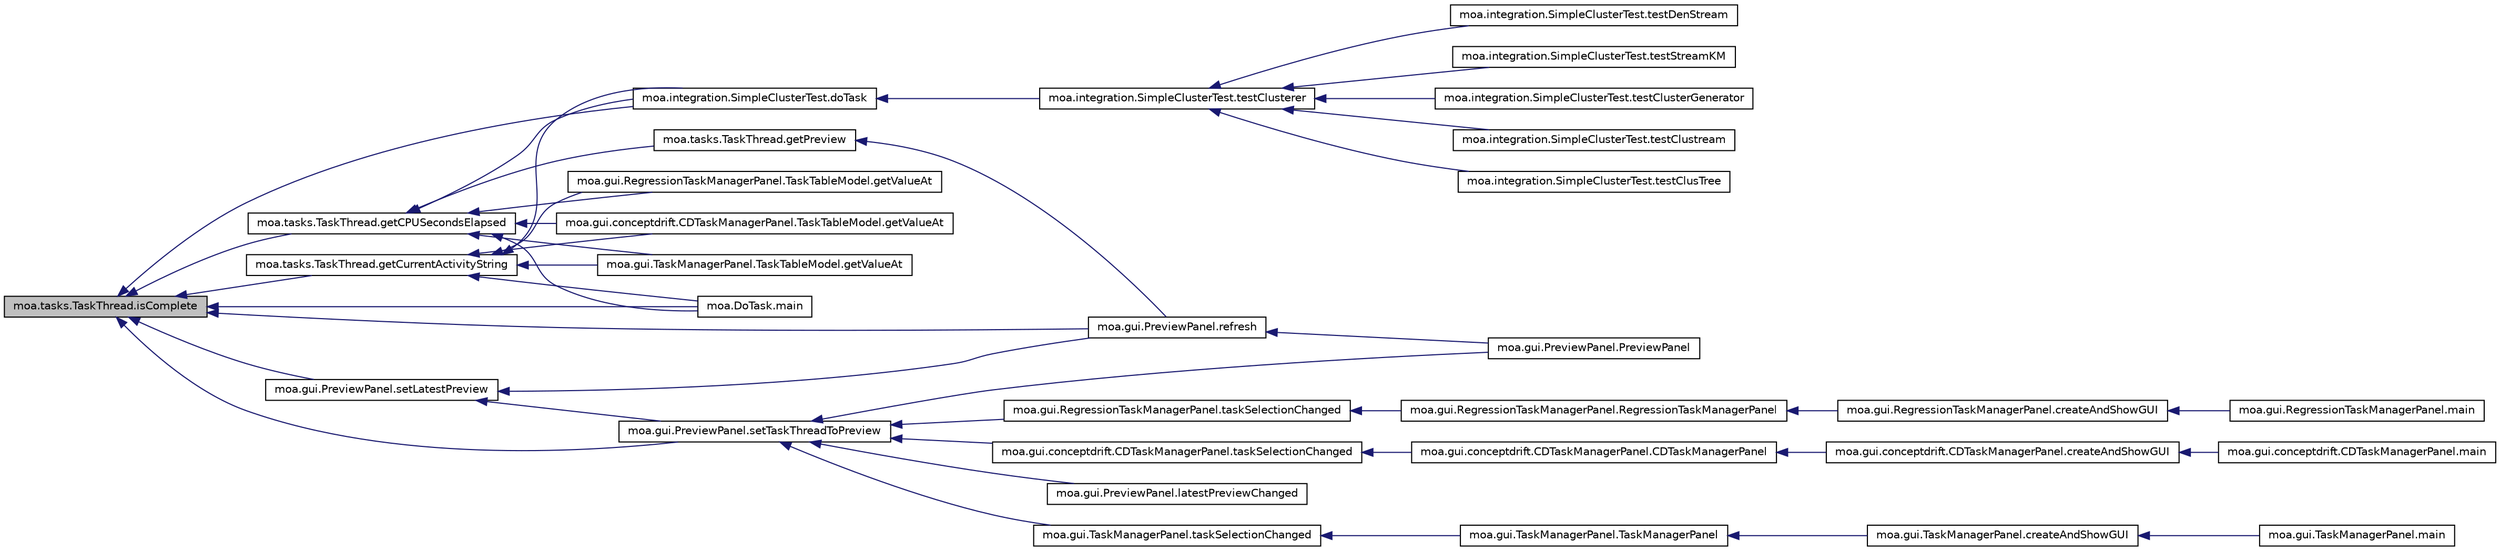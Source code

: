 digraph G
{
  edge [fontname="Helvetica",fontsize="10",labelfontname="Helvetica",labelfontsize="10"];
  node [fontname="Helvetica",fontsize="10",shape=record];
  rankdir=LR;
  Node1 [label="moa.tasks.TaskThread.isComplete",height=0.2,width=0.4,color="black", fillcolor="grey75", style="filled" fontcolor="black"];
  Node1 -> Node2 [dir=back,color="midnightblue",fontsize="10",style="solid",fontname="Helvetica"];
  Node2 [label="moa.integration.SimpleClusterTest.doTask",height=0.2,width=0.4,color="black", fillcolor="white", style="filled",URL="$classmoa_1_1integration_1_1SimpleClusterTest.html#addbcc3745770d73ed3067e0ab6d6f2bb"];
  Node2 -> Node3 [dir=back,color="midnightblue",fontsize="10",style="solid",fontname="Helvetica"];
  Node3 [label="moa.integration.SimpleClusterTest.testClusterer",height=0.2,width=0.4,color="black", fillcolor="white", style="filled",URL="$classmoa_1_1integration_1_1SimpleClusterTest.html#a4cfd1949cf3092f2daaa04fbe59209fd"];
  Node3 -> Node4 [dir=back,color="midnightblue",fontsize="10",style="solid",fontname="Helvetica"];
  Node4 [label="moa.integration.SimpleClusterTest.testClusterGenerator",height=0.2,width=0.4,color="black", fillcolor="white", style="filled",URL="$classmoa_1_1integration_1_1SimpleClusterTest.html#a74b76bc069fdc00db361c8e9ed66cbc6"];
  Node3 -> Node5 [dir=back,color="midnightblue",fontsize="10",style="solid",fontname="Helvetica"];
  Node5 [label="moa.integration.SimpleClusterTest.testClustream",height=0.2,width=0.4,color="black", fillcolor="white", style="filled",URL="$classmoa_1_1integration_1_1SimpleClusterTest.html#a9362ac4d3ed6fcbf102b98170e3a6e9f"];
  Node3 -> Node6 [dir=back,color="midnightblue",fontsize="10",style="solid",fontname="Helvetica"];
  Node6 [label="moa.integration.SimpleClusterTest.testClusTree",height=0.2,width=0.4,color="black", fillcolor="white", style="filled",URL="$classmoa_1_1integration_1_1SimpleClusterTest.html#ae77c526e412a1d4b60b4cefe85514106"];
  Node3 -> Node7 [dir=back,color="midnightblue",fontsize="10",style="solid",fontname="Helvetica"];
  Node7 [label="moa.integration.SimpleClusterTest.testDenStream",height=0.2,width=0.4,color="black", fillcolor="white", style="filled",URL="$classmoa_1_1integration_1_1SimpleClusterTest.html#ae13d8a05e74413ab2f8c3d4c98745390"];
  Node3 -> Node8 [dir=back,color="midnightblue",fontsize="10",style="solid",fontname="Helvetica"];
  Node8 [label="moa.integration.SimpleClusterTest.testStreamKM",height=0.2,width=0.4,color="black", fillcolor="white", style="filled",URL="$classmoa_1_1integration_1_1SimpleClusterTest.html#a4b9beb6c7fac88886e12beb00d6fe264"];
  Node1 -> Node9 [dir=back,color="midnightblue",fontsize="10",style="solid",fontname="Helvetica"];
  Node9 [label="moa.tasks.TaskThread.getCPUSecondsElapsed",height=0.2,width=0.4,color="black", fillcolor="white", style="filled",URL="$classmoa_1_1tasks_1_1TaskThread.html#a7ee7dd9bcc553f1793c8269e76a37d7f"];
  Node9 -> Node2 [dir=back,color="midnightblue",fontsize="10",style="solid",fontname="Helvetica"];
  Node9 -> Node10 [dir=back,color="midnightblue",fontsize="10",style="solid",fontname="Helvetica"];
  Node10 [label="moa.tasks.TaskThread.getPreview",height=0.2,width=0.4,color="black", fillcolor="white", style="filled",URL="$classmoa_1_1tasks_1_1TaskThread.html#a517986fd20f89056b50a33b00bf90623"];
  Node10 -> Node11 [dir=back,color="midnightblue",fontsize="10",style="solid",fontname="Helvetica"];
  Node11 [label="moa.gui.PreviewPanel.refresh",height=0.2,width=0.4,color="black", fillcolor="white", style="filled",URL="$classmoa_1_1gui_1_1PreviewPanel.html#ae1ac8173aa25d821c6dceb8d9e630b28"];
  Node11 -> Node12 [dir=back,color="midnightblue",fontsize="10",style="solid",fontname="Helvetica"];
  Node12 [label="moa.gui.PreviewPanel.PreviewPanel",height=0.2,width=0.4,color="black", fillcolor="white", style="filled",URL="$classmoa_1_1gui_1_1PreviewPanel.html#ac32739773ae9c2173296b52bccc18302"];
  Node9 -> Node13 [dir=back,color="midnightblue",fontsize="10",style="solid",fontname="Helvetica"];
  Node13 [label="moa.gui.TaskManagerPanel.TaskTableModel.getValueAt",height=0.2,width=0.4,color="black", fillcolor="white", style="filled",URL="$classmoa_1_1gui_1_1TaskManagerPanel_1_1TaskTableModel.html#a3d94ce6233849a42df5e1bd2d83b3713"];
  Node9 -> Node14 [dir=back,color="midnightblue",fontsize="10",style="solid",fontname="Helvetica"];
  Node14 [label="moa.gui.RegressionTaskManagerPanel.TaskTableModel.getValueAt",height=0.2,width=0.4,color="black", fillcolor="white", style="filled",URL="$classmoa_1_1gui_1_1RegressionTaskManagerPanel_1_1TaskTableModel.html#a888a3440503be5dba6014fd996c07956"];
  Node9 -> Node15 [dir=back,color="midnightblue",fontsize="10",style="solid",fontname="Helvetica"];
  Node15 [label="moa.gui.conceptdrift.CDTaskManagerPanel.TaskTableModel.getValueAt",height=0.2,width=0.4,color="black", fillcolor="white", style="filled",URL="$classmoa_1_1gui_1_1conceptdrift_1_1CDTaskManagerPanel_1_1TaskTableModel.html#a37958c835901d95af5bb07b4dc4e05c9"];
  Node9 -> Node16 [dir=back,color="midnightblue",fontsize="10",style="solid",fontname="Helvetica"];
  Node16 [label="moa.DoTask.main",height=0.2,width=0.4,color="black", fillcolor="white", style="filled",URL="$classmoa_1_1DoTask.html#acfe040873d7588684dc94554e14ecd7d",tooltip="Main method for running tasks from the command line."];
  Node1 -> Node17 [dir=back,color="midnightblue",fontsize="10",style="solid",fontname="Helvetica"];
  Node17 [label="moa.tasks.TaskThread.getCurrentActivityString",height=0.2,width=0.4,color="black", fillcolor="white", style="filled",URL="$classmoa_1_1tasks_1_1TaskThread.html#a52c37a9821d9ed81fcc7d6fafc6d2bd2"];
  Node17 -> Node2 [dir=back,color="midnightblue",fontsize="10",style="solid",fontname="Helvetica"];
  Node17 -> Node13 [dir=back,color="midnightblue",fontsize="10",style="solid",fontname="Helvetica"];
  Node17 -> Node14 [dir=back,color="midnightblue",fontsize="10",style="solid",fontname="Helvetica"];
  Node17 -> Node15 [dir=back,color="midnightblue",fontsize="10",style="solid",fontname="Helvetica"];
  Node17 -> Node16 [dir=back,color="midnightblue",fontsize="10",style="solid",fontname="Helvetica"];
  Node1 -> Node16 [dir=back,color="midnightblue",fontsize="10",style="solid",fontname="Helvetica"];
  Node1 -> Node11 [dir=back,color="midnightblue",fontsize="10",style="solid",fontname="Helvetica"];
  Node1 -> Node18 [dir=back,color="midnightblue",fontsize="10",style="solid",fontname="Helvetica"];
  Node18 [label="moa.gui.PreviewPanel.setLatestPreview",height=0.2,width=0.4,color="black", fillcolor="white", style="filled",URL="$classmoa_1_1gui_1_1PreviewPanel.html#a54be4baf6535698a4b85a1444eda1267"];
  Node18 -> Node11 [dir=back,color="midnightblue",fontsize="10",style="solid",fontname="Helvetica"];
  Node18 -> Node19 [dir=back,color="midnightblue",fontsize="10",style="solid",fontname="Helvetica"];
  Node19 [label="moa.gui.PreviewPanel.setTaskThreadToPreview",height=0.2,width=0.4,color="black", fillcolor="white", style="filled",URL="$classmoa_1_1gui_1_1PreviewPanel.html#a669a112f710e0da743cc7cf3f7cd4a18"];
  Node19 -> Node20 [dir=back,color="midnightblue",fontsize="10",style="solid",fontname="Helvetica"];
  Node20 [label="moa.gui.PreviewPanel.latestPreviewChanged",height=0.2,width=0.4,color="black", fillcolor="white", style="filled",URL="$classmoa_1_1gui_1_1PreviewPanel.html#aace826b12ad4f012f524fa0462fa75aa",tooltip="This method is used to receive a signal from TaskMonitor that the lastest preview..."];
  Node19 -> Node12 [dir=back,color="midnightblue",fontsize="10",style="solid",fontname="Helvetica"];
  Node19 -> Node21 [dir=back,color="midnightblue",fontsize="10",style="solid",fontname="Helvetica"];
  Node21 [label="moa.gui.TaskManagerPanel.taskSelectionChanged",height=0.2,width=0.4,color="black", fillcolor="white", style="filled",URL="$classmoa_1_1gui_1_1TaskManagerPanel.html#a159d80082ca6bf89fce0602149435110"];
  Node21 -> Node22 [dir=back,color="midnightblue",fontsize="10",style="solid",fontname="Helvetica"];
  Node22 [label="moa.gui.TaskManagerPanel.TaskManagerPanel",height=0.2,width=0.4,color="black", fillcolor="white", style="filled",URL="$classmoa_1_1gui_1_1TaskManagerPanel.html#ab57b5ee93e92e814d9e0f67a3f4e084f"];
  Node22 -> Node23 [dir=back,color="midnightblue",fontsize="10",style="solid",fontname="Helvetica"];
  Node23 [label="moa.gui.TaskManagerPanel.createAndShowGUI",height=0.2,width=0.4,color="black", fillcolor="white", style="filled",URL="$classmoa_1_1gui_1_1TaskManagerPanel.html#afd68622f85f8e1e31b34f15a2f46c234"];
  Node23 -> Node24 [dir=back,color="midnightblue",fontsize="10",style="solid",fontname="Helvetica"];
  Node24 [label="moa.gui.TaskManagerPanel.main",height=0.2,width=0.4,color="black", fillcolor="white", style="filled",URL="$classmoa_1_1gui_1_1TaskManagerPanel.html#a81a777eba3f5a62e7ddf67a4428acc5e"];
  Node19 -> Node25 [dir=back,color="midnightblue",fontsize="10",style="solid",fontname="Helvetica"];
  Node25 [label="moa.gui.RegressionTaskManagerPanel.taskSelectionChanged",height=0.2,width=0.4,color="black", fillcolor="white", style="filled",URL="$classmoa_1_1gui_1_1RegressionTaskManagerPanel.html#a8877a2cb908c8e5e4d2378999171dff0"];
  Node25 -> Node26 [dir=back,color="midnightblue",fontsize="10",style="solid",fontname="Helvetica"];
  Node26 [label="moa.gui.RegressionTaskManagerPanel.RegressionTaskManagerPanel",height=0.2,width=0.4,color="black", fillcolor="white", style="filled",URL="$classmoa_1_1gui_1_1RegressionTaskManagerPanel.html#adbcef9767e5e801a40b4192dd07f6d31"];
  Node26 -> Node27 [dir=back,color="midnightblue",fontsize="10",style="solid",fontname="Helvetica"];
  Node27 [label="moa.gui.RegressionTaskManagerPanel.createAndShowGUI",height=0.2,width=0.4,color="black", fillcolor="white", style="filled",URL="$classmoa_1_1gui_1_1RegressionTaskManagerPanel.html#a2fa8f3a6f628167cf693724cfd23cd29"];
  Node27 -> Node28 [dir=back,color="midnightblue",fontsize="10",style="solid",fontname="Helvetica"];
  Node28 [label="moa.gui.RegressionTaskManagerPanel.main",height=0.2,width=0.4,color="black", fillcolor="white", style="filled",URL="$classmoa_1_1gui_1_1RegressionTaskManagerPanel.html#a7f6bfd925bfdaaf1162ed39262623782"];
  Node19 -> Node29 [dir=back,color="midnightblue",fontsize="10",style="solid",fontname="Helvetica"];
  Node29 [label="moa.gui.conceptdrift.CDTaskManagerPanel.taskSelectionChanged",height=0.2,width=0.4,color="black", fillcolor="white", style="filled",URL="$classmoa_1_1gui_1_1conceptdrift_1_1CDTaskManagerPanel.html#acd0002bc91b2aba4a70aadbcc6aa952d"];
  Node29 -> Node30 [dir=back,color="midnightblue",fontsize="10",style="solid",fontname="Helvetica"];
  Node30 [label="moa.gui.conceptdrift.CDTaskManagerPanel.CDTaskManagerPanel",height=0.2,width=0.4,color="black", fillcolor="white", style="filled",URL="$classmoa_1_1gui_1_1conceptdrift_1_1CDTaskManagerPanel.html#a04f4ae3de268d7b0ae19682dafc4d06d"];
  Node30 -> Node31 [dir=back,color="midnightblue",fontsize="10",style="solid",fontname="Helvetica"];
  Node31 [label="moa.gui.conceptdrift.CDTaskManagerPanel.createAndShowGUI",height=0.2,width=0.4,color="black", fillcolor="white", style="filled",URL="$classmoa_1_1gui_1_1conceptdrift_1_1CDTaskManagerPanel.html#a4304e684dc5c1b3753d2db5862be5ecf"];
  Node31 -> Node32 [dir=back,color="midnightblue",fontsize="10",style="solid",fontname="Helvetica"];
  Node32 [label="moa.gui.conceptdrift.CDTaskManagerPanel.main",height=0.2,width=0.4,color="black", fillcolor="white", style="filled",URL="$classmoa_1_1gui_1_1conceptdrift_1_1CDTaskManagerPanel.html#a4cb0c8075a43180bf08f6c731600055e"];
  Node1 -> Node19 [dir=back,color="midnightblue",fontsize="10",style="solid",fontname="Helvetica"];
}
